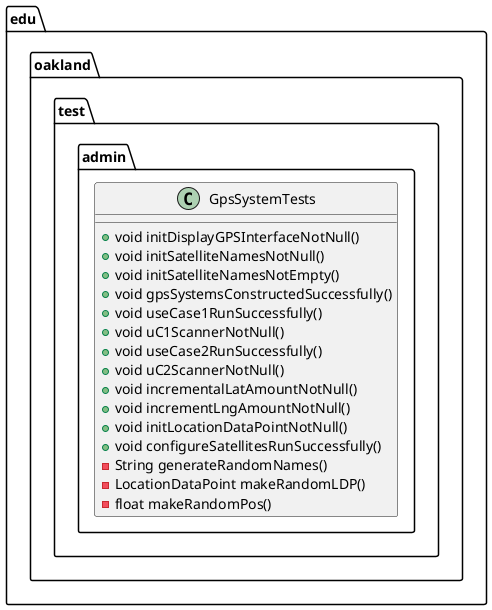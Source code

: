 @startuml GpsSystemTests

package edu.oakland.test.admin {
    class GpsSystemTests {
        + void initDisplayGPSInterfaceNotNull()
        + void initSatelliteNamesNotNull()
        + void initSatelliteNamesNotEmpty()
        + void gpsSystemsConstructedSuccessfully()
        + void useCase1RunSuccessfully()
        + void uC1ScannerNotNull()
        + void useCase2RunSuccessfully()
        + void uC2ScannerNotNull()
        + void incrementalLatAmountNotNull()
        + void incrementLngAmountNotNull()
        + void initLocationDataPointNotNull()
        + void configureSatellitesRunSuccessfully()
        - String generateRandomNames()
        - LocationDataPoint makeRandomLDP()
        - float makeRandomPos()
    }
}

@enduml
